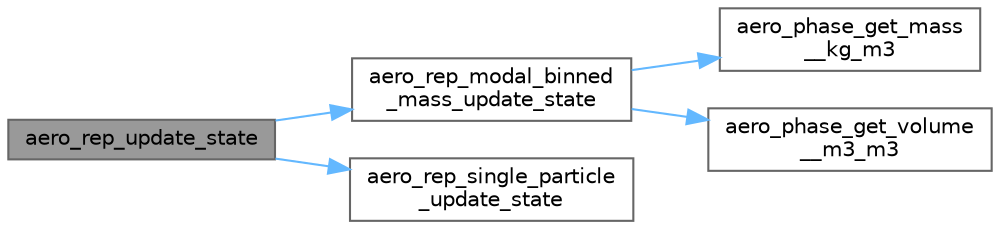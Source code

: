 digraph "aero_rep_update_state"
{
 // LATEX_PDF_SIZE
  bgcolor="transparent";
  edge [fontname=Helvetica,fontsize=10,labelfontname=Helvetica,labelfontsize=10];
  node [fontname=Helvetica,fontsize=10,shape=box,height=0.2,width=0.4];
  rankdir="LR";
  Node1 [label="aero_rep_update_state",height=0.2,width=0.4,color="gray40", fillcolor="grey60", style="filled", fontcolor="black",tooltip="Update the aerosol representations for a new state."];
  Node1 -> Node2 [color="steelblue1",style="solid"];
  Node2 [label="aero_rep_modal_binned\l_mass_update_state",height=0.2,width=0.4,color="grey40", fillcolor="white", style="filled",URL="$aero__rep__modal__binned__mass_8c.html#a567e448c1ea25085add6257c6b8930c6",tooltip="Update aerosol representation data for a new state."];
  Node2 -> Node3 [color="steelblue1",style="solid"];
  Node3 [label="aero_phase_get_mass\l__kg_m3",height=0.2,width=0.4,color="grey40", fillcolor="white", style="filled",URL="$aero__phase__solver_8c.html#a965e0b9fc79db694be201edd05377dd1",tooltip="Get the mass and average MW in an aerosol phase."];
  Node2 -> Node4 [color="steelblue1",style="solid"];
  Node4 [label="aero_phase_get_volume\l__m3_m3",height=0.2,width=0.4,color="grey40", fillcolor="white", style="filled",URL="$aero__phase__solver_8c.html#a6e493e863924f29d6bd06598fa657f08",tooltip="Get the volume of an aerosol phase."];
  Node1 -> Node5 [color="steelblue1",style="solid"];
  Node5 [label="aero_rep_single_particle\l_update_state",height=0.2,width=0.4,color="grey40", fillcolor="white", style="filled",URL="$aero__rep__single__particle_8c.html#afc5e4c6a81bf52bf0c8ee88037a4954d",tooltip="Update aerosol representation data for a new state."];
}
